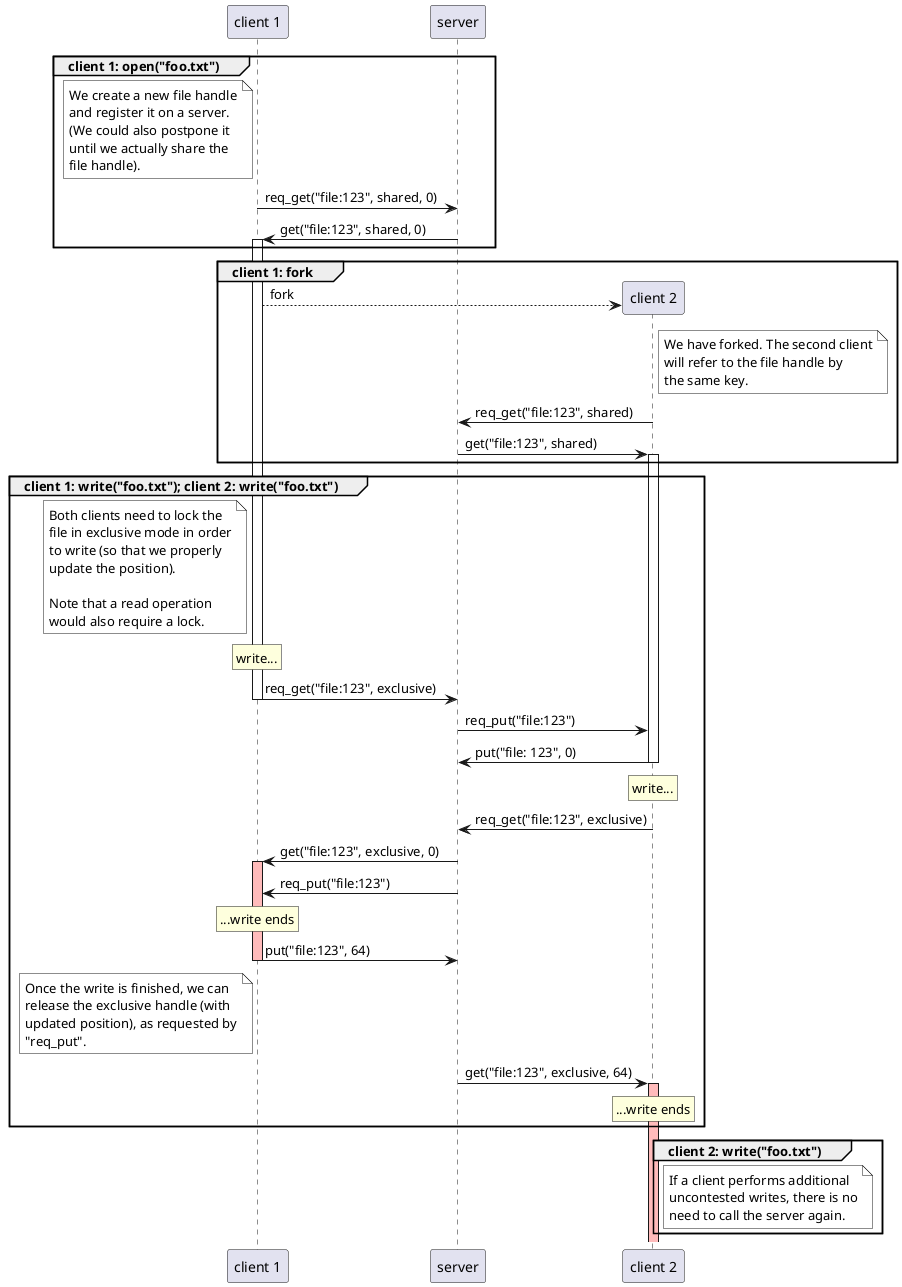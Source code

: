 @startuml
participant c1 as "client 1"
participant s as "server"
participant c2 as "client 2"

group client 1: open("foo.txt")

  note left of c1 #white
    We create a new file handle
    and register it on a server.
    (We could also postpone it
    until we actually share the
    file handle).
  end note

  c1 -> s: req_get("file:123", shared, 0)
  s -> c1: get("file:123", shared, 0)
  activate c1
end

group client 1: fork

  c1 --> c2 ** : fork

  note right of c2 #white
    We have forked. The second client
    will refer to the file handle by
    the same key.
  end note

  c2 -> s: req_get("file:123", shared)
  s -> c2: get("file:123", shared)
  activate c2
end

group client 1: write("foo.txt"); client 2: write("foo.txt")

  note left of c1 #white
    Both clients need to lock the
    file in exclusive mode in order
    to write (so that we properly
    update the position).

    Note that a read operation
    would also require a lock.
  end note

  rnote over c1: write...

  c1 -> s: req_get("file:123", exclusive)
  deactivate c1
  s -> c2: req_put("file:123")
  c2 -> s: put("file: 123", 0)
  deactivate c2

  rnote over c2: write...

  c2 -> s: req_get("file:123", exclusive)

  s -> c1: get("file:123", exclusive, 0)
  activate c1 #ffbbbb

  s -> c1: req_put("file:123")

  rnote over c1: ...write ends

  c1 -> s: put("file:123", 64)
  deactivate c1

  note left of c1 #white
    Once the write is finished, we can
    release the exclusive handle (with
    updated position), as requested by
    "req_put".
  end note
  s -> c2: get("file:123", exclusive, 64)
  activate c2 #ffbbbb

  rnote over c2: ...write ends
end

group client 2: write("foo.txt")
  note right of c2 #white
    If a client performs additional
    uncontested writes, there is no
    need to call the server again.
  end note
end
@enduml
